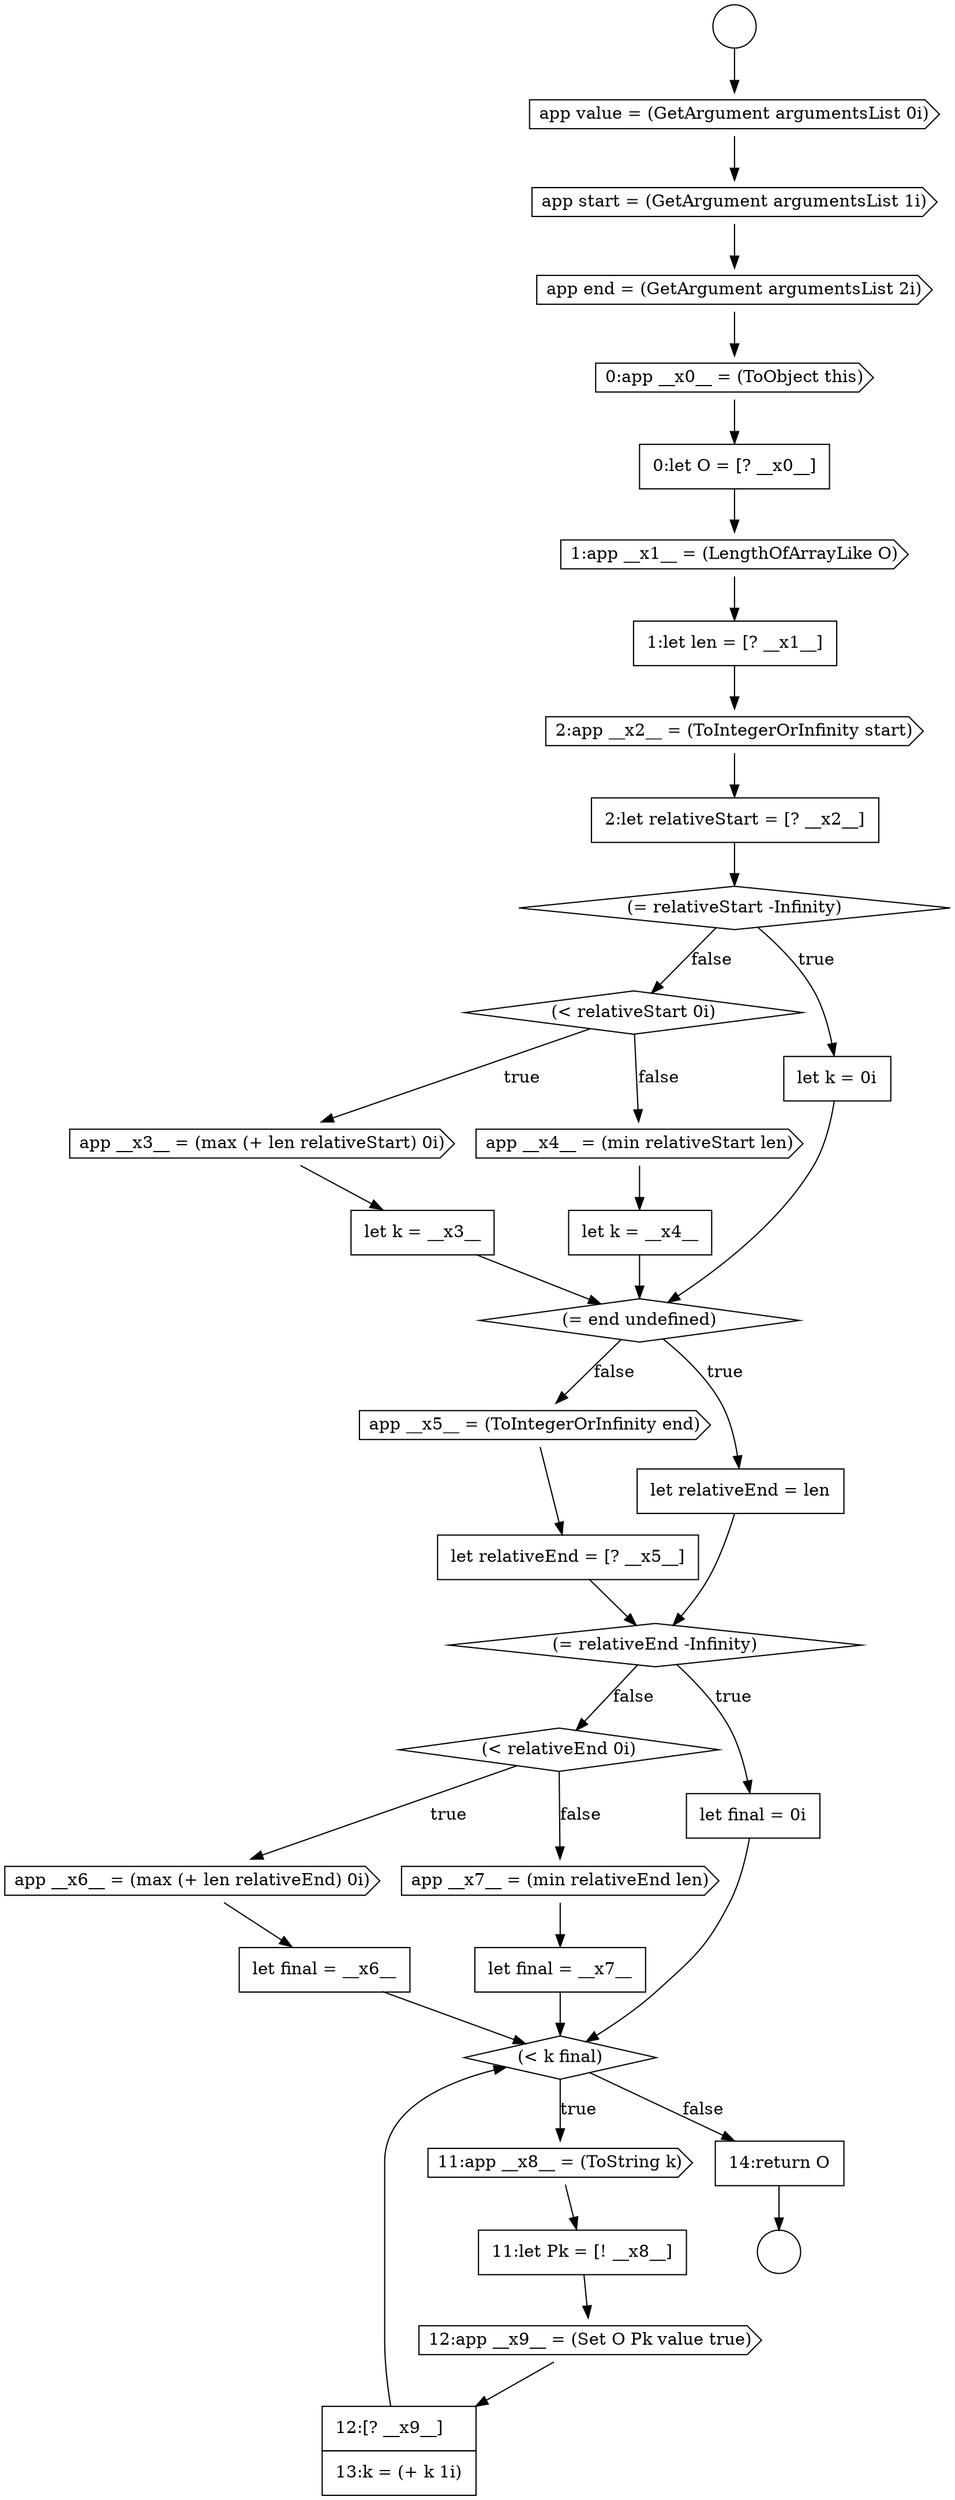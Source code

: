 digraph {
  node15926 [shape=none, margin=0, label=<<font color="black">
    <table border="0" cellborder="1" cellspacing="0" cellpadding="10">
      <tr><td align="left">let final = __x7__</td></tr>
    </table>
  </font>> color="black" fillcolor="white" style=filled]
  node15916 [shape=diamond, label=<<font color="black">(= end undefined)</font>> color="black" fillcolor="white" style=filled]
  node15931 [shape=none, margin=0, label=<<font color="black">
    <table border="0" cellborder="1" cellspacing="0" cellpadding="10">
      <tr><td align="left">12:[? __x9__]</td></tr>
      <tr><td align="left">13:k = (+ k 1i)</td></tr>
    </table>
  </font>> color="black" fillcolor="white" style=filled]
  node15922 [shape=diamond, label=<<font color="black">(&lt; relativeEnd 0i)</font>> color="black" fillcolor="white" style=filled]
  node15907 [shape=cds, label=<<font color="black">2:app __x2__ = (ToIntegerOrInfinity start)</font>> color="black" fillcolor="white" style=filled]
  node15920 [shape=diamond, label=<<font color="black">(= relativeEnd -Infinity)</font>> color="black" fillcolor="white" style=filled]
  node15901 [shape=cds, label=<<font color="black">app start = (GetArgument argumentsList 1i)</font>> color="black" fillcolor="white" style=filled]
  node15912 [shape=cds, label=<<font color="black">app __x3__ = (max (+ len relativeStart) 0i)</font>> color="black" fillcolor="white" style=filled]
  node15927 [shape=diamond, label=<<font color="black">(&lt; k final)</font>> color="black" fillcolor="white" style=filled]
  node15908 [shape=none, margin=0, label=<<font color="black">
    <table border="0" cellborder="1" cellspacing="0" cellpadding="10">
      <tr><td align="left">2:let relativeStart = [? __x2__]</td></tr>
    </table>
  </font>> color="black" fillcolor="white" style=filled]
  node15923 [shape=cds, label=<<font color="black">app __x6__ = (max (+ len relativeEnd) 0i)</font>> color="black" fillcolor="white" style=filled]
  node15919 [shape=none, margin=0, label=<<font color="black">
    <table border="0" cellborder="1" cellspacing="0" cellpadding="10">
      <tr><td align="left">let relativeEnd = [? __x5__]</td></tr>
    </table>
  </font>> color="black" fillcolor="white" style=filled]
  node15914 [shape=cds, label=<<font color="black">app __x4__ = (min relativeStart len)</font>> color="black" fillcolor="white" style=filled]
  node15918 [shape=cds, label=<<font color="black">app __x5__ = (ToIntegerOrInfinity end)</font>> color="black" fillcolor="white" style=filled]
  node15925 [shape=cds, label=<<font color="black">app __x7__ = (min relativeEnd len)</font>> color="black" fillcolor="white" style=filled]
  node15917 [shape=none, margin=0, label=<<font color="black">
    <table border="0" cellborder="1" cellspacing="0" cellpadding="10">
      <tr><td align="left">let relativeEnd = len</td></tr>
    </table>
  </font>> color="black" fillcolor="white" style=filled]
  node15921 [shape=none, margin=0, label=<<font color="black">
    <table border="0" cellborder="1" cellspacing="0" cellpadding="10">
      <tr><td align="left">let final = 0i</td></tr>
    </table>
  </font>> color="black" fillcolor="white" style=filled]
  node15911 [shape=diamond, label=<<font color="black">(&lt; relativeStart 0i)</font>> color="black" fillcolor="white" style=filled]
  node15900 [shape=cds, label=<<font color="black">app value = (GetArgument argumentsList 0i)</font>> color="black" fillcolor="white" style=filled]
  node15915 [shape=none, margin=0, label=<<font color="black">
    <table border="0" cellborder="1" cellspacing="0" cellpadding="10">
      <tr><td align="left">let k = __x4__</td></tr>
    </table>
  </font>> color="black" fillcolor="white" style=filled]
  node15930 [shape=cds, label=<<font color="black">12:app __x9__ = (Set O Pk value true)</font>> color="black" fillcolor="white" style=filled]
  node15909 [shape=diamond, label=<<font color="black">(= relativeStart -Infinity)</font>> color="black" fillcolor="white" style=filled]
  node15904 [shape=none, margin=0, label=<<font color="black">
    <table border="0" cellborder="1" cellspacing="0" cellpadding="10">
      <tr><td align="left">0:let O = [? __x0__]</td></tr>
    </table>
  </font>> color="black" fillcolor="white" style=filled]
  node15902 [shape=cds, label=<<font color="black">app end = (GetArgument argumentsList 2i)</font>> color="black" fillcolor="white" style=filled]
  node15929 [shape=none, margin=0, label=<<font color="black">
    <table border="0" cellborder="1" cellspacing="0" cellpadding="10">
      <tr><td align="left">11:let Pk = [! __x8__]</td></tr>
    </table>
  </font>> color="black" fillcolor="white" style=filled]
  node15898 [shape=circle label=" " color="black" fillcolor="white" style=filled]
  node15928 [shape=cds, label=<<font color="black">11:app __x8__ = (ToString k)</font>> color="black" fillcolor="white" style=filled]
  node15905 [shape=cds, label=<<font color="black">1:app __x1__ = (LengthOfArrayLike O)</font>> color="black" fillcolor="white" style=filled]
  node15924 [shape=none, margin=0, label=<<font color="black">
    <table border="0" cellborder="1" cellspacing="0" cellpadding="10">
      <tr><td align="left">let final = __x6__</td></tr>
    </table>
  </font>> color="black" fillcolor="white" style=filled]
  node15910 [shape=none, margin=0, label=<<font color="black">
    <table border="0" cellborder="1" cellspacing="0" cellpadding="10">
      <tr><td align="left">let k = 0i</td></tr>
    </table>
  </font>> color="black" fillcolor="white" style=filled]
  node15903 [shape=cds, label=<<font color="black">0:app __x0__ = (ToObject this)</font>> color="black" fillcolor="white" style=filled]
  node15913 [shape=none, margin=0, label=<<font color="black">
    <table border="0" cellborder="1" cellspacing="0" cellpadding="10">
      <tr><td align="left">let k = __x3__</td></tr>
    </table>
  </font>> color="black" fillcolor="white" style=filled]
  node15932 [shape=none, margin=0, label=<<font color="black">
    <table border="0" cellborder="1" cellspacing="0" cellpadding="10">
      <tr><td align="left">14:return O</td></tr>
    </table>
  </font>> color="black" fillcolor="white" style=filled]
  node15906 [shape=none, margin=0, label=<<font color="black">
    <table border="0" cellborder="1" cellspacing="0" cellpadding="10">
      <tr><td align="left">1:let len = [? __x1__]</td></tr>
    </table>
  </font>> color="black" fillcolor="white" style=filled]
  node15899 [shape=circle label=" " color="black" fillcolor="white" style=filled]
  node15915 -> node15916 [ color="black"]
  node15905 -> node15906 [ color="black"]
  node15930 -> node15931 [ color="black"]
  node15918 -> node15919 [ color="black"]
  node15923 -> node15924 [ color="black"]
  node15921 -> node15927 [ color="black"]
  node15914 -> node15915 [ color="black"]
  node15907 -> node15908 [ color="black"]
  node15909 -> node15910 [label=<<font color="black">true</font>> color="black"]
  node15909 -> node15911 [label=<<font color="black">false</font>> color="black"]
  node15912 -> node15913 [ color="black"]
  node15925 -> node15926 [ color="black"]
  node15920 -> node15921 [label=<<font color="black">true</font>> color="black"]
  node15920 -> node15922 [label=<<font color="black">false</font>> color="black"]
  node15917 -> node15920 [ color="black"]
  node15911 -> node15912 [label=<<font color="black">true</font>> color="black"]
  node15911 -> node15914 [label=<<font color="black">false</font>> color="black"]
  node15913 -> node15916 [ color="black"]
  node15931 -> node15927 [ color="black"]
  node15910 -> node15916 [ color="black"]
  node15908 -> node15909 [ color="black"]
  node15927 -> node15928 [label=<<font color="black">true</font>> color="black"]
  node15927 -> node15932 [label=<<font color="black">false</font>> color="black"]
  node15928 -> node15929 [ color="black"]
  node15901 -> node15902 [ color="black"]
  node15929 -> node15930 [ color="black"]
  node15924 -> node15927 [ color="black"]
  node15900 -> node15901 [ color="black"]
  node15922 -> node15923 [label=<<font color="black">true</font>> color="black"]
  node15922 -> node15925 [label=<<font color="black">false</font>> color="black"]
  node15898 -> node15900 [ color="black"]
  node15903 -> node15904 [ color="black"]
  node15902 -> node15903 [ color="black"]
  node15916 -> node15917 [label=<<font color="black">true</font>> color="black"]
  node15916 -> node15918 [label=<<font color="black">false</font>> color="black"]
  node15926 -> node15927 [ color="black"]
  node15919 -> node15920 [ color="black"]
  node15906 -> node15907 [ color="black"]
  node15904 -> node15905 [ color="black"]
  node15932 -> node15899 [ color="black"]
}
